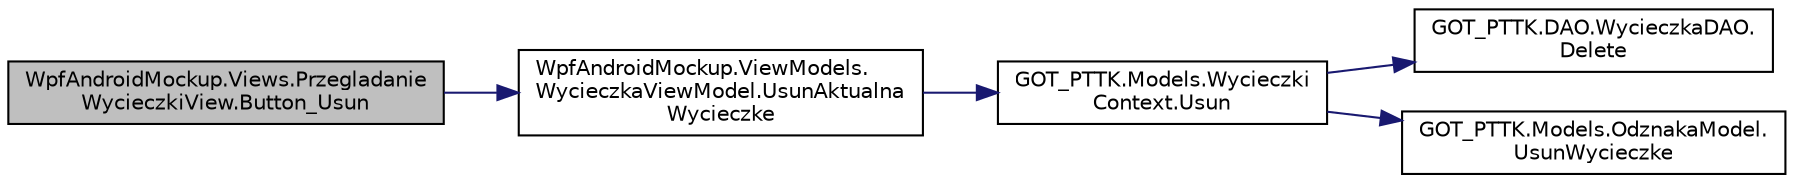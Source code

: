 digraph "WpfAndroidMockup.Views.PrzegladanieWycieczkiView.Button_Usun"
{
 // INTERACTIVE_SVG=YES
  edge [fontname="Helvetica",fontsize="10",labelfontname="Helvetica",labelfontsize="10"];
  node [fontname="Helvetica",fontsize="10",shape=record];
  rankdir="LR";
  Node6 [label="WpfAndroidMockup.Views.Przegladanie\lWycieczkiView.Button_Usun",height=0.2,width=0.4,color="black", fillcolor="grey75", style="filled", fontcolor="black"];
  Node6 -> Node7 [color="midnightblue",fontsize="10",style="solid",fontname="Helvetica"];
  Node7 [label="WpfAndroidMockup.ViewModels.\lWycieczkaViewModel.UsunAktualna\lWycieczke",height=0.2,width=0.4,color="black", fillcolor="white", style="filled",URL="$class_wpf_android_mockup_1_1_view_models_1_1_wycieczka_view_model.html#abc1caa26d78d675a2d4e4cc201ff2cb7",tooltip="Usuwa aktualną wycieczkę z bazy danych i z listy wycieczek "];
  Node7 -> Node8 [color="midnightblue",fontsize="10",style="solid",fontname="Helvetica"];
  Node8 [label="GOT_PTTK.Models.Wycieczki\lContext.Usun",height=0.2,width=0.4,color="black", fillcolor="white", style="filled",URL="$class_g_o_t___p_t_t_k_1_1_models_1_1_wycieczki_context.html#a275b9e1226d0e50f7a2d8aaa0592ab91",tooltip="Usuwa wycieczkę o wskazanym identyfikatorze "];
  Node8 -> Node9 [color="midnightblue",fontsize="10",style="solid",fontname="Helvetica"];
  Node9 [label="GOT_PTTK.DAO.WycieczkaDAO.\lDelete",height=0.2,width=0.4,color="black", fillcolor="white", style="filled",URL="$class_g_o_t___p_t_t_k_1_1_d_a_o_1_1_wycieczka_d_a_o.html#ab702f69293e5a86638157d7bc1c5230d"];
  Node8 -> Node10 [color="midnightblue",fontsize="10",style="solid",fontname="Helvetica"];
  Node10 [label="GOT_PTTK.Models.OdznakaModel.\lUsunWycieczke",height=0.2,width=0.4,color="black", fillcolor="white", style="filled",URL="$class_g_o_t___p_t_t_k_1_1_models_1_1_odznaka_model.html#af901169a834fa70333cfb7d16fda1428",tooltip="Usuwa wycieczke. "];
}
